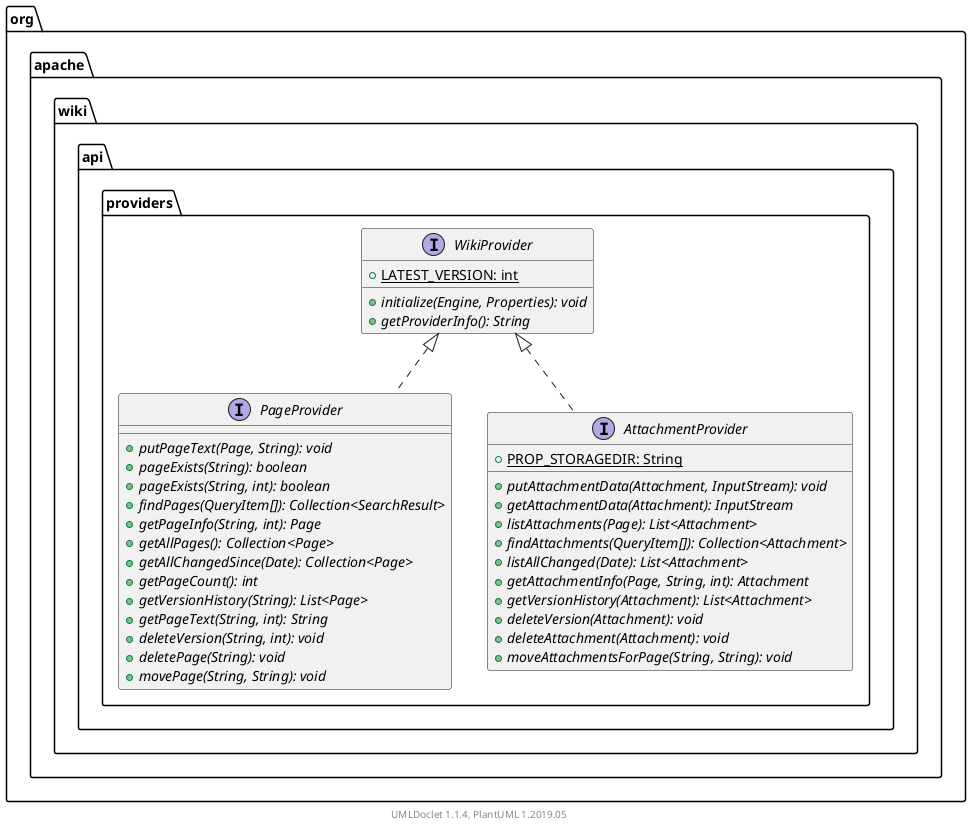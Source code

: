 @startuml

    namespace org.apache.wiki.api.providers {

        interface WikiProvider [[WikiProvider.html]] {
            {static} +LATEST_VERSION: int
            {abstract} +initialize(Engine, Properties): void
            {abstract} +getProviderInfo(): String
        }

        interface PageProvider [[PageProvider.html]] {
            {abstract} +putPageText(Page, String): void
            {abstract} +pageExists(String): boolean
            {abstract} +pageExists(String, int): boolean
            {abstract} +findPages(QueryItem[]): Collection<SearchResult>
            {abstract} +getPageInfo(String, int): Page
            {abstract} +getAllPages(): Collection<Page>
            {abstract} +getAllChangedSince(Date): Collection<Page>
            {abstract} +getPageCount(): int
            {abstract} +getVersionHistory(String): List<Page>
            {abstract} +getPageText(String, int): String
            {abstract} +deleteVersion(String, int): void
            {abstract} +deletePage(String): void
            {abstract} +movePage(String, String): void
        }

        interface AttachmentProvider [[AttachmentProvider.html]] {
            {static} +PROP_STORAGEDIR: String
            {abstract} +putAttachmentData(Attachment, InputStream): void
            {abstract} +getAttachmentData(Attachment): InputStream
            {abstract} +listAttachments(Page): List<Attachment>
            {abstract} +findAttachments(QueryItem[]): Collection<Attachment>
            {abstract} +listAllChanged(Date): List<Attachment>
            {abstract} +getAttachmentInfo(Page, String, int): Attachment
            {abstract} +getVersionHistory(Attachment): List<Attachment>
            {abstract} +deleteVersion(Attachment): void
            {abstract} +deleteAttachment(Attachment): void
            {abstract} +moveAttachmentsForPage(String, String): void
        }

        WikiProvider <|.. PageProvider

        WikiProvider <|.. AttachmentProvider

    }


    center footer UMLDoclet 1.1.4, PlantUML 1.2019.05
@enduml
